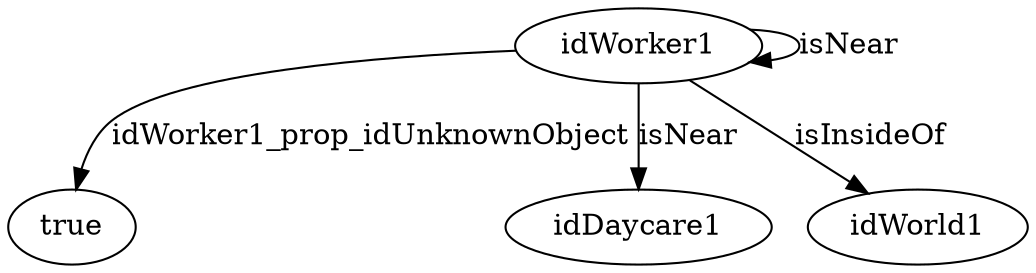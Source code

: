 digraph  {
idWorker1 [node_type=entity_node];
true [node_type=property_node];
idDaycare1 [node_type=entity_node];
idWorld1 [node_type=entity_node];
idWorker1 -> true  [edge_type=property, label=idWorker1_prop_idUnknownObject];
idWorker1 -> idDaycare1  [edge_type=relationship, label=isNear];
idWorker1 -> idWorld1  [edge_type=relationship, label=isInsideOf];
idWorker1 -> idWorker1  [edge_type=relationship, label=isNear];
}
